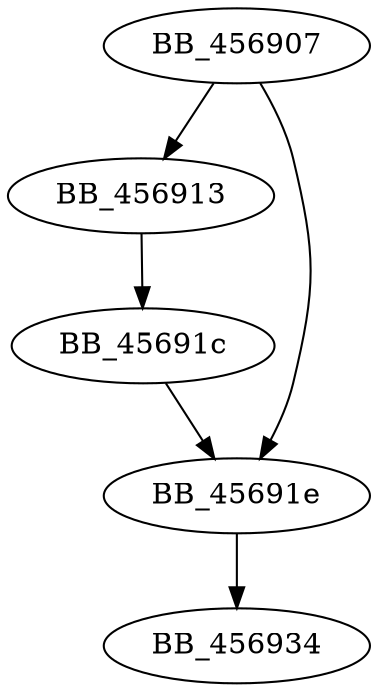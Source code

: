 DiGraph sub_456907{
BB_456907->BB_456913
BB_456907->BB_45691e
BB_456913->BB_45691c
BB_45691c->BB_45691e
BB_45691e->BB_456934
}
